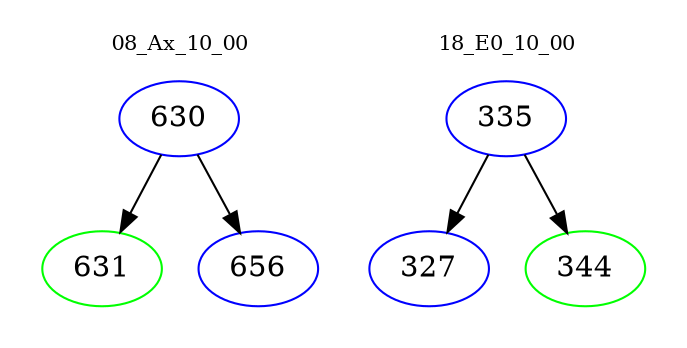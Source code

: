 digraph{
subgraph cluster_0 {
color = white
label = "08_Ax_10_00";
fontsize=10;
T0_630 [label="630", color="blue"]
T0_630 -> T0_631 [color="black"]
T0_631 [label="631", color="green"]
T0_630 -> T0_656 [color="black"]
T0_656 [label="656", color="blue"]
}
subgraph cluster_1 {
color = white
label = "18_E0_10_00";
fontsize=10;
T1_335 [label="335", color="blue"]
T1_335 -> T1_327 [color="black"]
T1_327 [label="327", color="blue"]
T1_335 -> T1_344 [color="black"]
T1_344 [label="344", color="green"]
}
}
